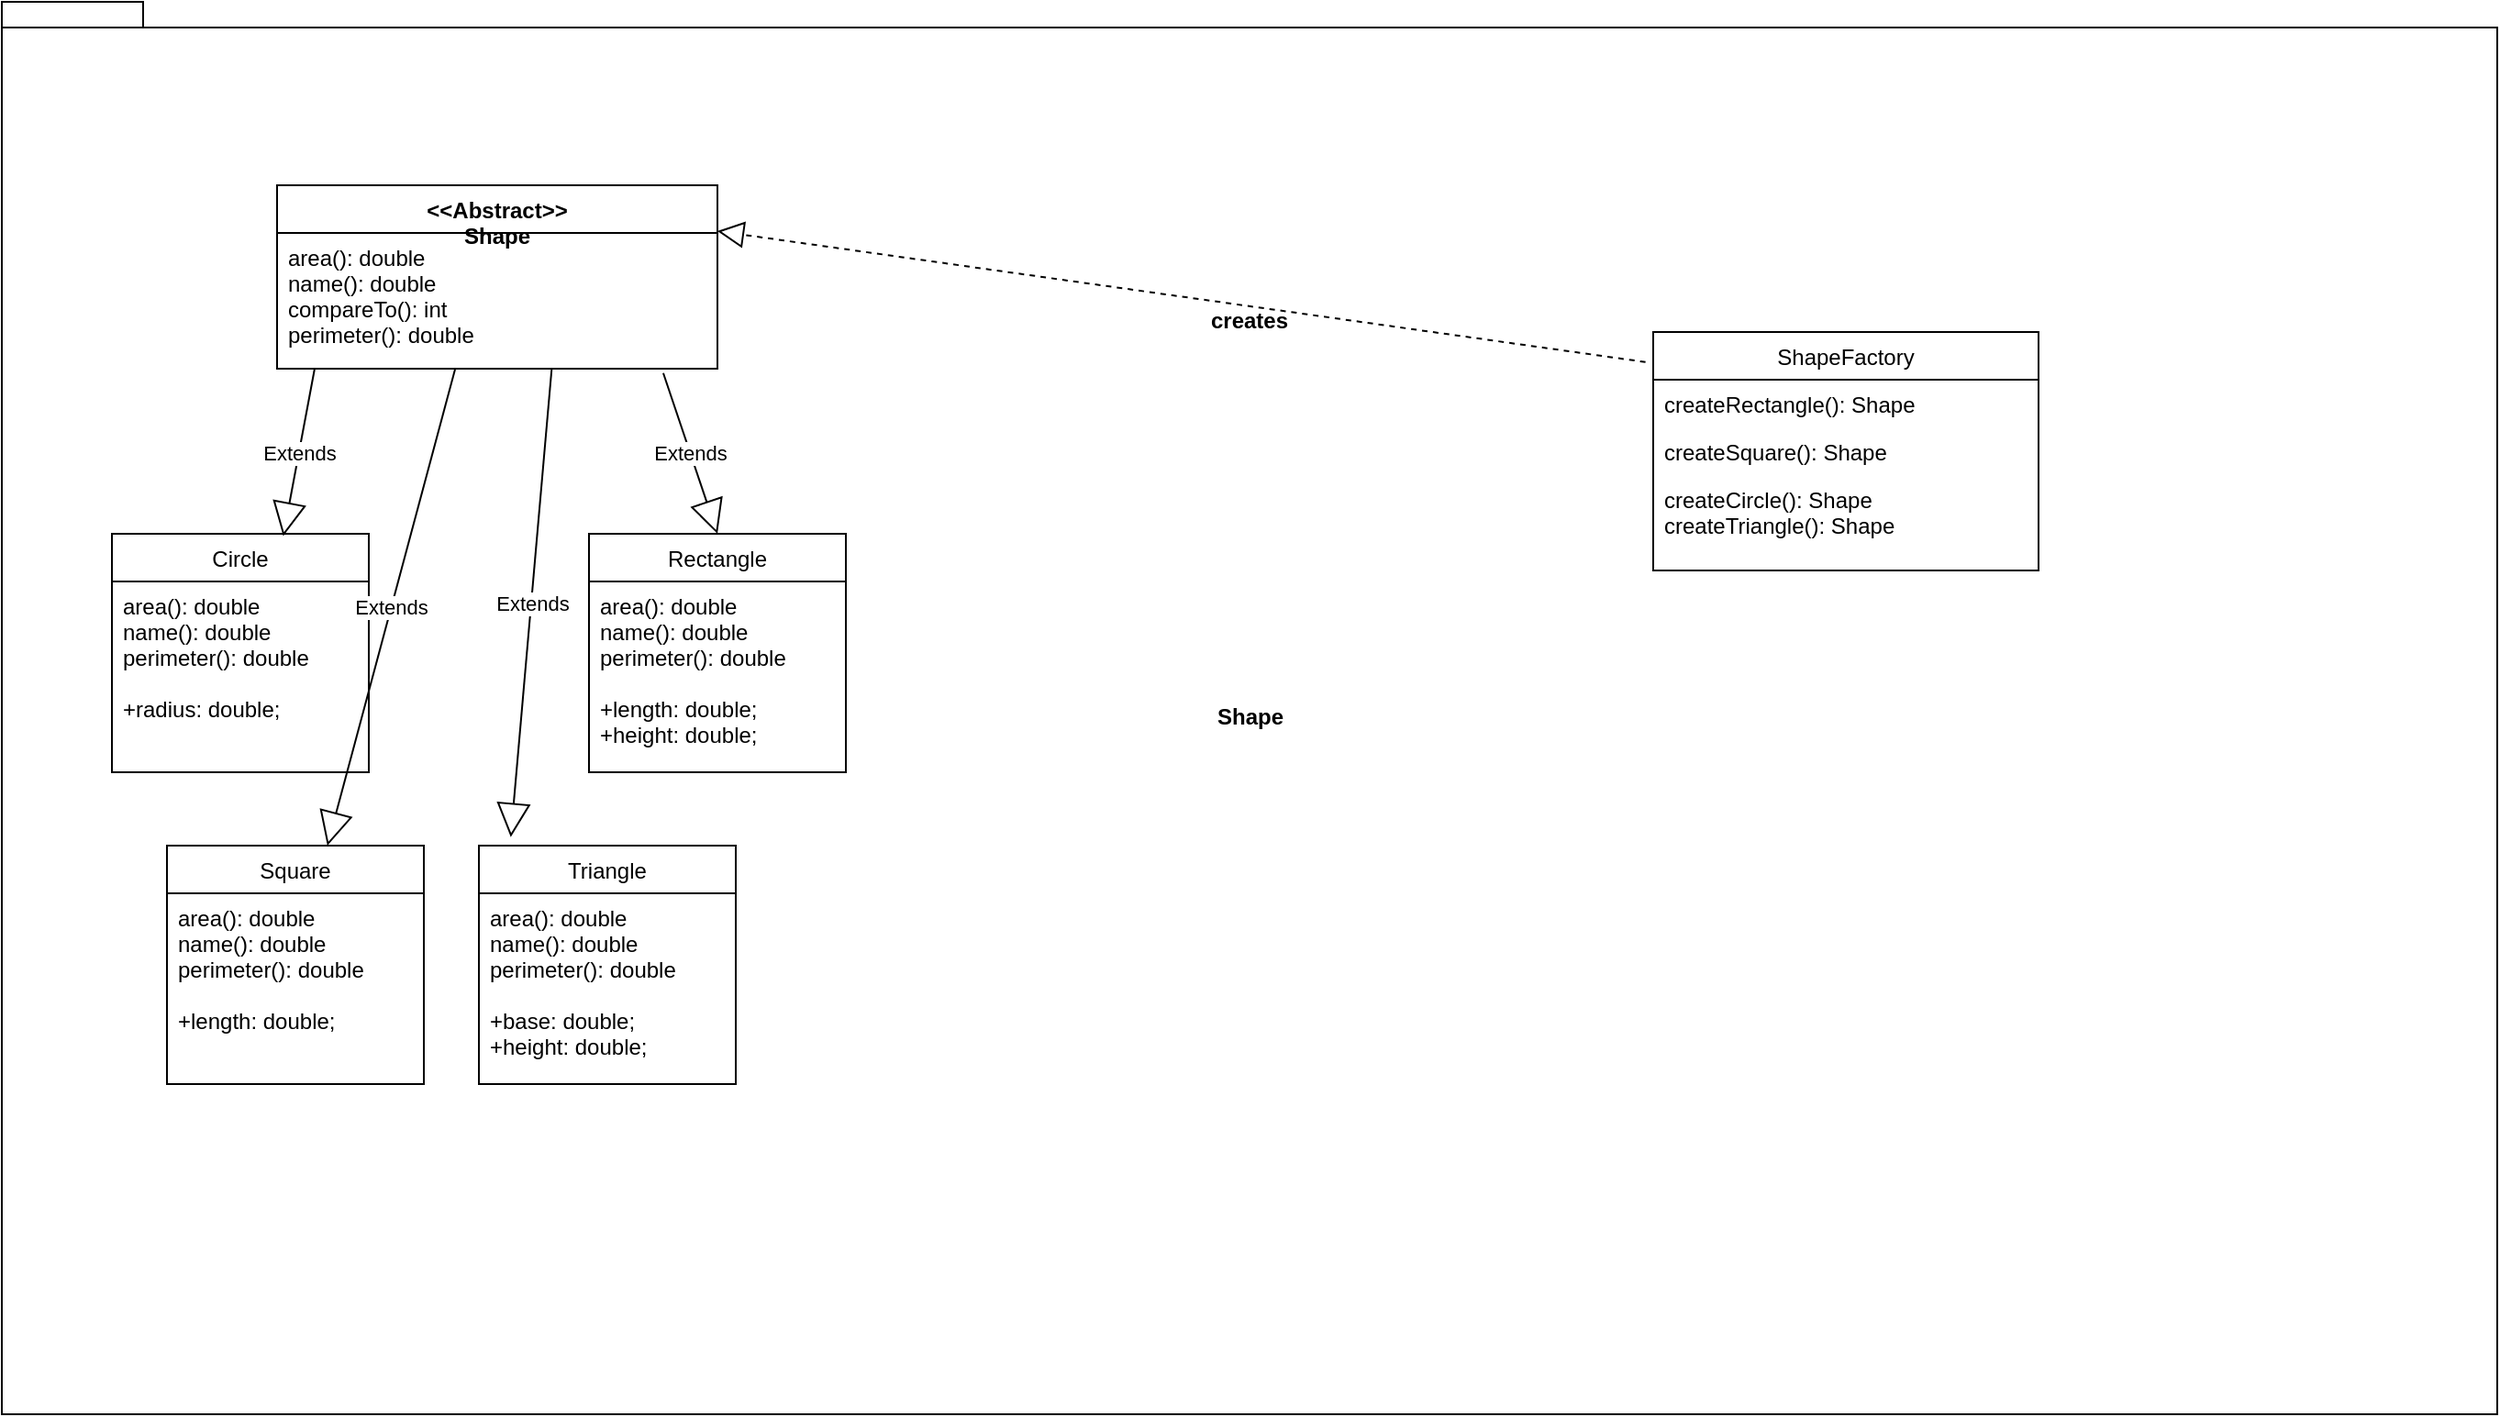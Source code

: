 <mxfile version="13.0.4" type="device"><diagram id="t9s52eA1ThILl0Ao-ozx" name="Page-1"><mxGraphModel dx="1396" dy="736" grid="1" gridSize="10" guides="1" tooltips="1" connect="1" arrows="1" fold="1" page="1" pageScale="1" pageWidth="1654" pageHeight="1169" math="0" shadow="0"><root><mxCell id="0"/><mxCell id="1" parent="0"/><mxCell id="UN6PG4_npRmNkBPI9xcx-1" value="Shape" style="shape=folder;fontStyle=1;spacingTop=10;tabWidth=40;tabHeight=14;tabPosition=left;html=1;" vertex="1" parent="1"><mxGeometry x="20" y="20" width="1360" height="770" as="geometry"/></mxCell><mxCell id="UN6PG4_npRmNkBPI9xcx-2" value="&lt;&lt;Abstract&gt;&gt;&#10;Shape&#10;" style="swimlane;fontStyle=1;align=center;verticalAlign=top;childLayout=stackLayout;horizontal=1;startSize=26;horizontalStack=0;resizeParent=1;resizeParentMax=0;resizeLast=0;collapsible=1;marginBottom=0;" vertex="1" parent="1"><mxGeometry x="170" y="120" width="240" height="100" as="geometry"/></mxCell><mxCell id="UN6PG4_npRmNkBPI9xcx-5" value="area(): double&#10;name(): double&#10;compareTo(): int&#10;perimeter(): double" style="text;strokeColor=none;fillColor=none;align=left;verticalAlign=top;spacingLeft=4;spacingRight=4;overflow=hidden;rotatable=0;points=[[0,0.5],[1,0.5]];portConstraint=eastwest;" vertex="1" parent="UN6PG4_npRmNkBPI9xcx-2"><mxGeometry y="26" width="240" height="74" as="geometry"/></mxCell><mxCell id="UN6PG4_npRmNkBPI9xcx-6" value="Circle" style="swimlane;fontStyle=0;childLayout=stackLayout;horizontal=1;startSize=26;fillColor=none;horizontalStack=0;resizeParent=1;resizeParentMax=0;resizeLast=0;collapsible=1;marginBottom=0;" vertex="1" parent="1"><mxGeometry x="80" y="310" width="140" height="130" as="geometry"/></mxCell><mxCell id="UN6PG4_npRmNkBPI9xcx-7" value="area(): double&#10;name(): double&#10;perimeter(): double&#10;&#10;+radius: double;" style="text;strokeColor=none;fillColor=none;align=left;verticalAlign=top;spacingLeft=4;spacingRight=4;overflow=hidden;rotatable=0;points=[[0,0.5],[1,0.5]];portConstraint=eastwest;" vertex="1" parent="UN6PG4_npRmNkBPI9xcx-6"><mxGeometry y="26" width="140" height="104" as="geometry"/></mxCell><mxCell id="UN6PG4_npRmNkBPI9xcx-10" value="Square" style="swimlane;fontStyle=0;childLayout=stackLayout;horizontal=1;startSize=26;fillColor=none;horizontalStack=0;resizeParent=1;resizeParentMax=0;resizeLast=0;collapsible=1;marginBottom=0;" vertex="1" parent="1"><mxGeometry x="110" y="480" width="140" height="130" as="geometry"/></mxCell><mxCell id="UN6PG4_npRmNkBPI9xcx-11" value="area(): double&#10;name(): double&#10;perimeter(): double&#10;&#10;+length: double;" style="text;strokeColor=none;fillColor=none;align=left;verticalAlign=top;spacingLeft=4;spacingRight=4;overflow=hidden;rotatable=0;points=[[0,0.5],[1,0.5]];portConstraint=eastwest;" vertex="1" parent="UN6PG4_npRmNkBPI9xcx-10"><mxGeometry y="26" width="140" height="104" as="geometry"/></mxCell><mxCell id="UN6PG4_npRmNkBPI9xcx-12" value="Triangle" style="swimlane;fontStyle=0;childLayout=stackLayout;horizontal=1;startSize=26;fillColor=none;horizontalStack=0;resizeParent=1;resizeParentMax=0;resizeLast=0;collapsible=1;marginBottom=0;" vertex="1" parent="1"><mxGeometry x="280" y="480" width="140" height="130" as="geometry"/></mxCell><mxCell id="UN6PG4_npRmNkBPI9xcx-13" value="area(): double&#10;name(): double&#10;perimeter(): double&#10;&#10;+base: double;&#10;+height: double;" style="text;strokeColor=none;fillColor=none;align=left;verticalAlign=top;spacingLeft=4;spacingRight=4;overflow=hidden;rotatable=0;points=[[0,0.5],[1,0.5]];portConstraint=eastwest;" vertex="1" parent="UN6PG4_npRmNkBPI9xcx-12"><mxGeometry y="26" width="140" height="104" as="geometry"/></mxCell><mxCell id="UN6PG4_npRmNkBPI9xcx-14" value="Rectangle" style="swimlane;fontStyle=0;childLayout=stackLayout;horizontal=1;startSize=26;fillColor=none;horizontalStack=0;resizeParent=1;resizeParentMax=0;resizeLast=0;collapsible=1;marginBottom=0;" vertex="1" parent="1"><mxGeometry x="340" y="310" width="140" height="130" as="geometry"/></mxCell><mxCell id="UN6PG4_npRmNkBPI9xcx-15" value="area(): double&#10;name(): double&#10;perimeter(): double&#10;&#10;+length: double;&#10;+height: double;" style="text;strokeColor=none;fillColor=none;align=left;verticalAlign=top;spacingLeft=4;spacingRight=4;overflow=hidden;rotatable=0;points=[[0,0.5],[1,0.5]];portConstraint=eastwest;" vertex="1" parent="UN6PG4_npRmNkBPI9xcx-14"><mxGeometry y="26" width="140" height="104" as="geometry"/></mxCell><mxCell id="UN6PG4_npRmNkBPI9xcx-16" value="Extends" style="endArrow=block;endSize=16;endFill=0;html=1;entryX=0.5;entryY=0;entryDx=0;entryDy=0;exitX=0.877;exitY=1.032;exitDx=0;exitDy=0;exitPerimeter=0;" edge="1" parent="1" source="UN6PG4_npRmNkBPI9xcx-5" target="UN6PG4_npRmNkBPI9xcx-14"><mxGeometry width="160" relative="1" as="geometry"><mxPoint x="490" y="220" as="sourcePoint"/><mxPoint x="650" y="220" as="targetPoint"/></mxGeometry></mxCell><mxCell id="UN6PG4_npRmNkBPI9xcx-17" value="Extends" style="endArrow=block;endSize=16;endFill=0;html=1;entryX=0.667;entryY=0.01;entryDx=0;entryDy=0;exitX=0.877;exitY=1.032;exitDx=0;exitDy=0;exitPerimeter=0;entryPerimeter=0;" edge="1" parent="1" target="UN6PG4_npRmNkBPI9xcx-6"><mxGeometry width="160" relative="1" as="geometry"><mxPoint x="190.48" y="219.998" as="sourcePoint"/><mxPoint x="220" y="307.63" as="targetPoint"/></mxGeometry></mxCell><mxCell id="UN6PG4_npRmNkBPI9xcx-18" value="Extends" style="endArrow=block;endSize=16;endFill=0;html=1;exitX=0.877;exitY=1.032;exitDx=0;exitDy=0;exitPerimeter=0;" edge="1" parent="1" target="UN6PG4_npRmNkBPI9xcx-10"><mxGeometry width="160" relative="1" as="geometry"><mxPoint x="267.1" y="219.998" as="sourcePoint"/><mxPoint x="250.0" y="311.3" as="targetPoint"/></mxGeometry></mxCell><mxCell id="UN6PG4_npRmNkBPI9xcx-19" value="Extends" style="endArrow=block;endSize=16;endFill=0;html=1;exitX=0.877;exitY=1.032;exitDx=0;exitDy=0;exitPerimeter=0;entryX=0.124;entryY=-0.036;entryDx=0;entryDy=0;entryPerimeter=0;" edge="1" parent="1" target="UN6PG4_npRmNkBPI9xcx-12"><mxGeometry width="160" relative="1" as="geometry"><mxPoint x="319.68" y="219.998" as="sourcePoint"/><mxPoint x="250.0" y="480" as="targetPoint"/></mxGeometry></mxCell><mxCell id="UN6PG4_npRmNkBPI9xcx-20" value="ShapeFactory" style="swimlane;fontStyle=0;childLayout=stackLayout;horizontal=1;startSize=26;fillColor=none;horizontalStack=0;resizeParent=1;resizeParentMax=0;resizeLast=0;collapsible=1;marginBottom=0;" vertex="1" parent="1"><mxGeometry x="920" y="200" width="210" height="130" as="geometry"/></mxCell><mxCell id="UN6PG4_npRmNkBPI9xcx-21" value="createRectangle(): Shape" style="text;strokeColor=none;fillColor=none;align=left;verticalAlign=top;spacingLeft=4;spacingRight=4;overflow=hidden;rotatable=0;points=[[0,0.5],[1,0.5]];portConstraint=eastwest;" vertex="1" parent="UN6PG4_npRmNkBPI9xcx-20"><mxGeometry y="26" width="210" height="26" as="geometry"/></mxCell><mxCell id="UN6PG4_npRmNkBPI9xcx-22" value="createSquare(): Shape" style="text;strokeColor=none;fillColor=none;align=left;verticalAlign=top;spacingLeft=4;spacingRight=4;overflow=hidden;rotatable=0;points=[[0,0.5],[1,0.5]];portConstraint=eastwest;" vertex="1" parent="UN6PG4_npRmNkBPI9xcx-20"><mxGeometry y="52" width="210" height="26" as="geometry"/></mxCell><mxCell id="UN6PG4_npRmNkBPI9xcx-23" value="createCircle(): Shape&#10;createTriangle(): Shape&#10;" style="text;strokeColor=none;fillColor=none;align=left;verticalAlign=top;spacingLeft=4;spacingRight=4;overflow=hidden;rotatable=0;points=[[0,0.5],[1,0.5]];portConstraint=eastwest;" vertex="1" parent="UN6PG4_npRmNkBPI9xcx-20"><mxGeometry y="78" width="210" height="52" as="geometry"/></mxCell><mxCell id="UN6PG4_npRmNkBPI9xcx-24" value="" style="endArrow=block;dashed=1;endFill=0;endSize=12;html=1;exitX=-0.02;exitY=0.126;exitDx=0;exitDy=0;exitPerimeter=0;entryX=1;entryY=0.25;entryDx=0;entryDy=0;" edge="1" parent="1" source="UN6PG4_npRmNkBPI9xcx-20" target="UN6PG4_npRmNkBPI9xcx-2"><mxGeometry width="160" relative="1" as="geometry"><mxPoint x="570" y="210" as="sourcePoint"/><mxPoint x="730" y="210" as="targetPoint"/></mxGeometry></mxCell><mxCell id="UN6PG4_npRmNkBPI9xcx-26" value="creates" style="text;align=center;fontStyle=1;verticalAlign=middle;spacingLeft=3;spacingRight=3;strokeColor=none;rotatable=0;points=[[0,0.5],[1,0.5]];portConstraint=eastwest;" vertex="1" parent="1"><mxGeometry x="660" y="180" width="80" height="26" as="geometry"/></mxCell></root></mxGraphModel></diagram></mxfile>